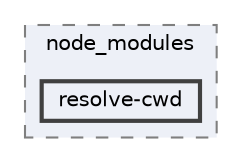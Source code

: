 digraph "pkiclassroomrescheduler/src/main/frontend/node_modules/resolve-cwd"
{
 // LATEX_PDF_SIZE
  bgcolor="transparent";
  edge [fontname=Helvetica,fontsize=10,labelfontname=Helvetica,labelfontsize=10];
  node [fontname=Helvetica,fontsize=10,shape=box,height=0.2,width=0.4];
  compound=true
  subgraph clusterdir_72953eda66ccb3a2722c28e1c3e6c23b {
    graph [ bgcolor="#edf0f7", pencolor="grey50", label="node_modules", fontname=Helvetica,fontsize=10 style="filled,dashed", URL="dir_72953eda66ccb3a2722c28e1c3e6c23b.html",tooltip=""]
  dir_b95eb54079c1eb96279d8b591d6bbe6c [label="resolve-cwd", fillcolor="#edf0f7", color="grey25", style="filled,bold", URL="dir_b95eb54079c1eb96279d8b591d6bbe6c.html",tooltip=""];
  }
}
